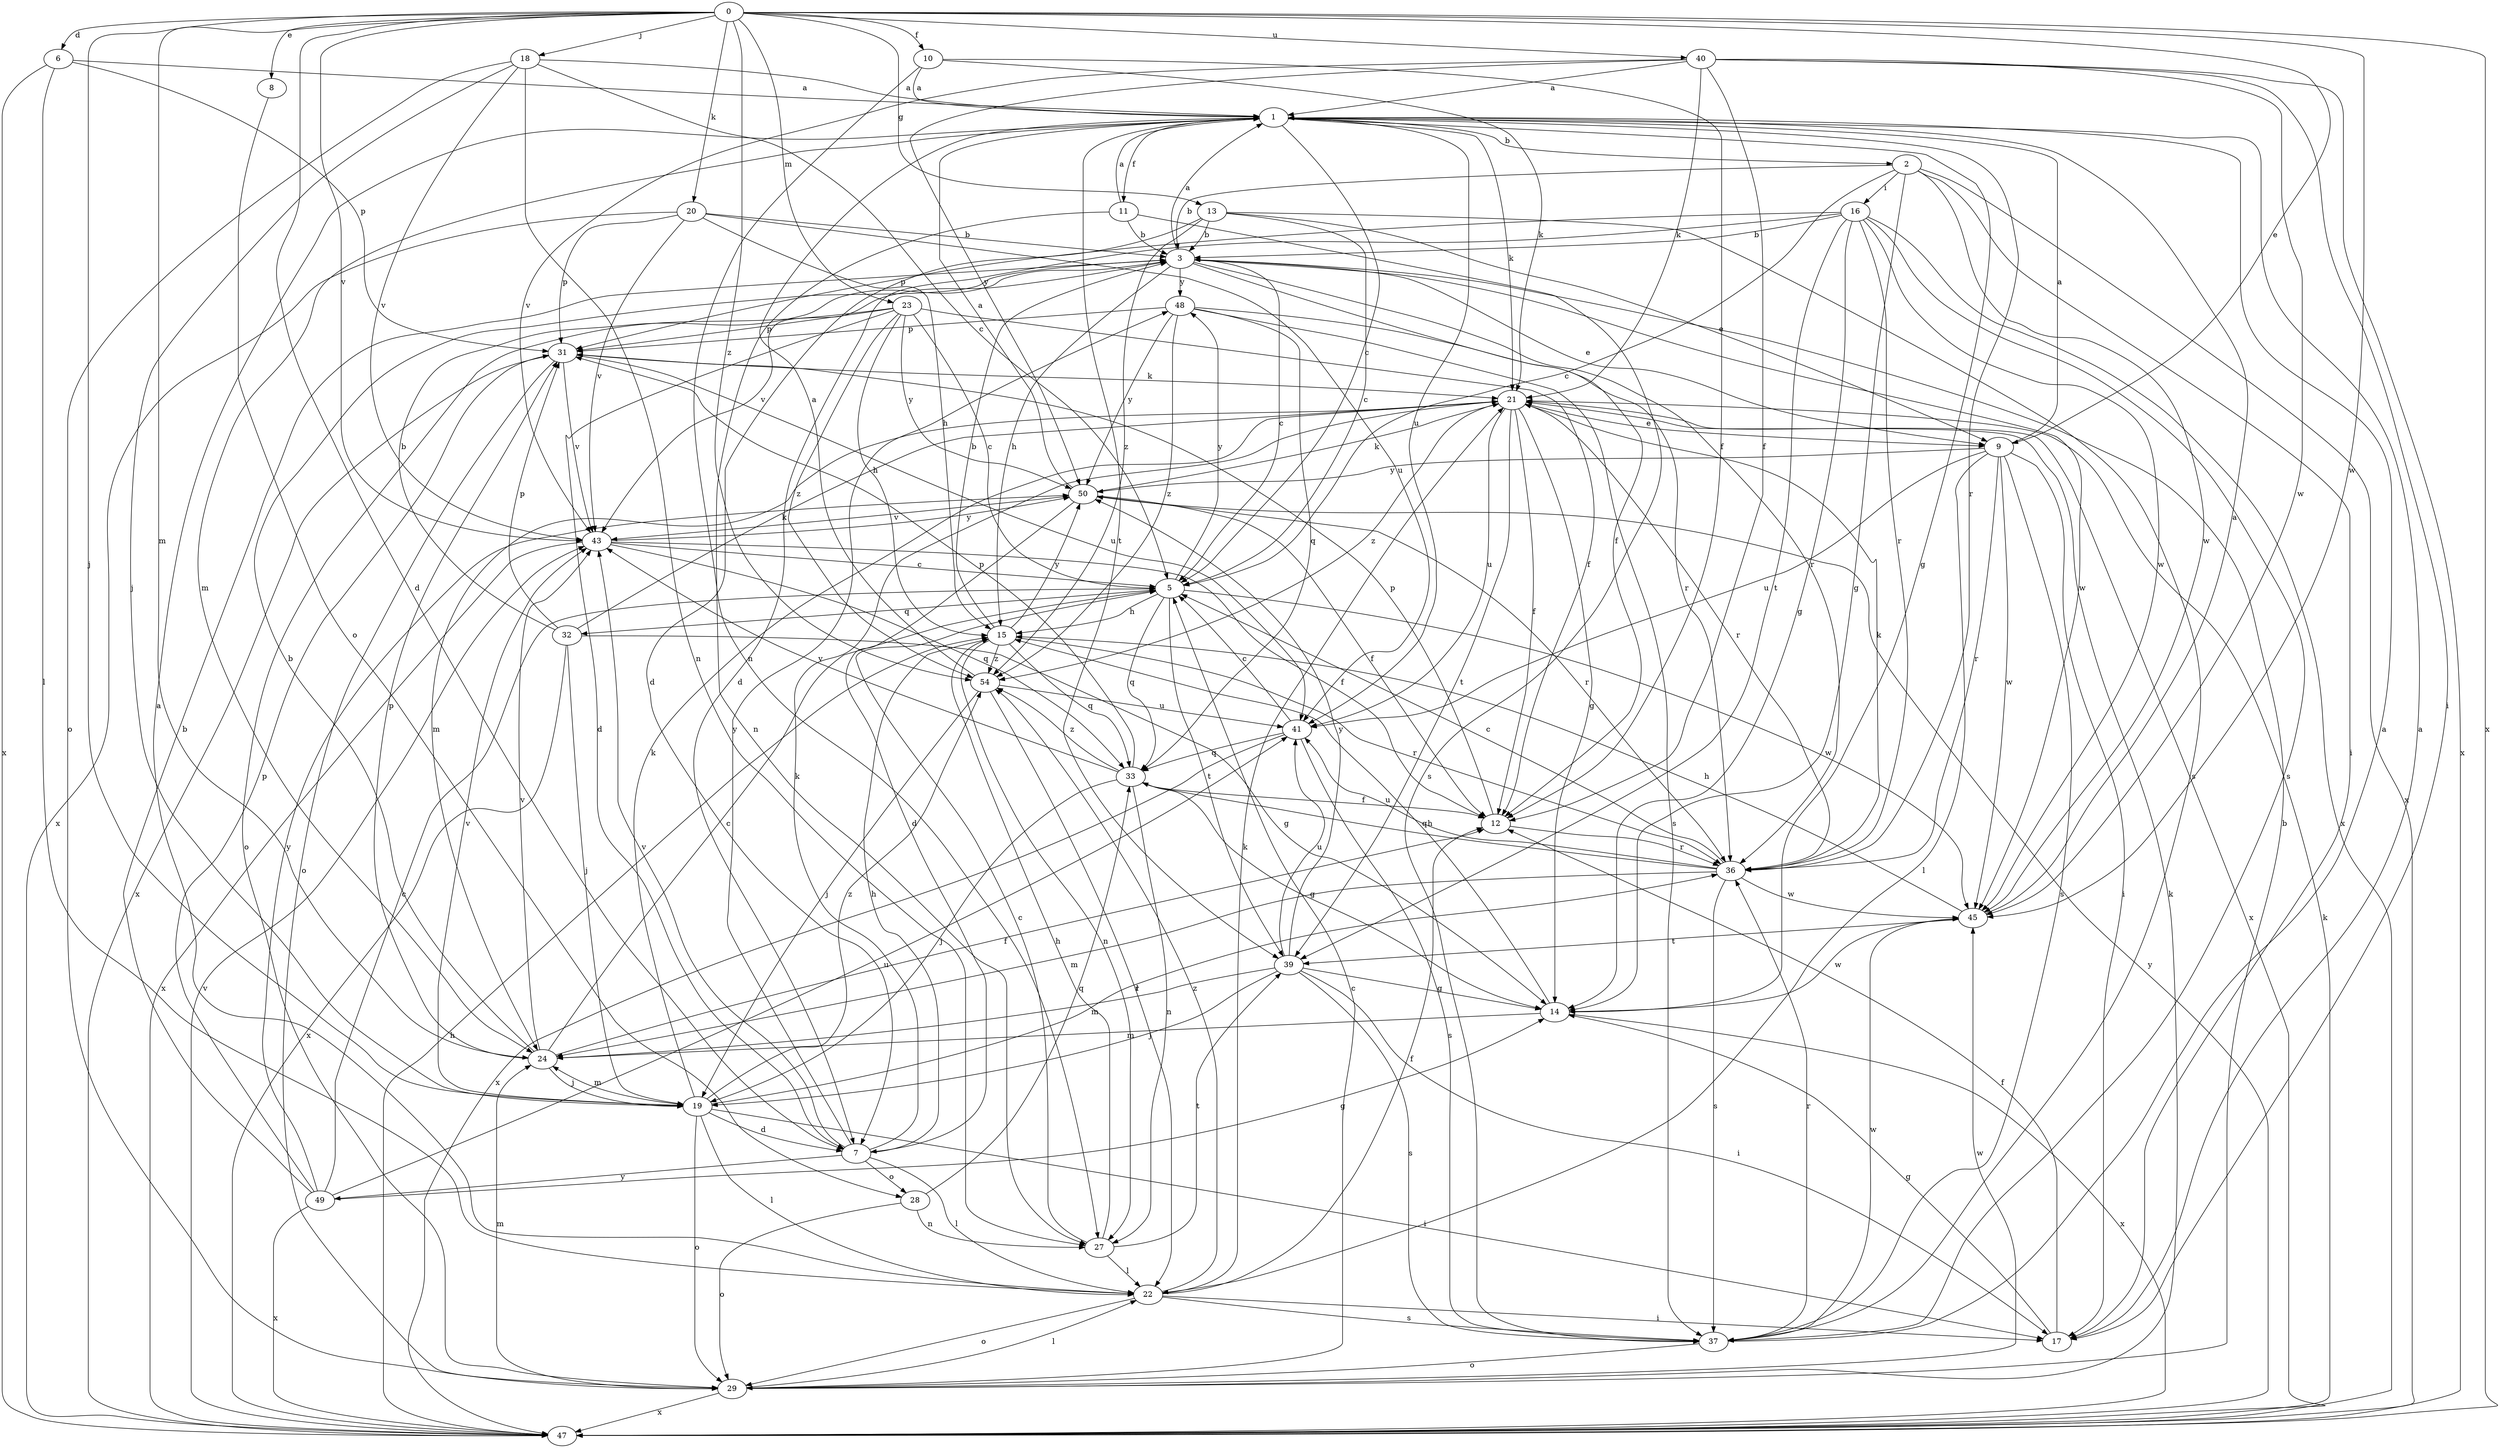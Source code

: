 strict digraph  {
0;
1;
2;
3;
5;
6;
7;
8;
9;
10;
11;
12;
13;
14;
15;
16;
17;
18;
19;
20;
21;
22;
23;
24;
27;
28;
29;
31;
32;
33;
36;
37;
39;
40;
41;
43;
45;
47;
48;
49;
50;
54;
0 -> 6  [label=d];
0 -> 7  [label=d];
0 -> 8  [label=e];
0 -> 9  [label=e];
0 -> 10  [label=f];
0 -> 13  [label=g];
0 -> 18  [label=j];
0 -> 19  [label=j];
0 -> 20  [label=k];
0 -> 23  [label=m];
0 -> 24  [label=m];
0 -> 40  [label=u];
0 -> 43  [label=v];
0 -> 45  [label=w];
0 -> 47  [label=x];
0 -> 54  [label=z];
1 -> 2  [label=b];
1 -> 5  [label=c];
1 -> 11  [label=f];
1 -> 14  [label=g];
1 -> 21  [label=k];
1 -> 24  [label=m];
1 -> 36  [label=r];
1 -> 39  [label=t];
1 -> 41  [label=u];
2 -> 3  [label=b];
2 -> 5  [label=c];
2 -> 14  [label=g];
2 -> 16  [label=i];
2 -> 17  [label=i];
2 -> 45  [label=w];
2 -> 47  [label=x];
3 -> 1  [label=a];
3 -> 5  [label=c];
3 -> 9  [label=e];
3 -> 12  [label=f];
3 -> 15  [label=h];
3 -> 36  [label=r];
3 -> 43  [label=v];
3 -> 45  [label=w];
3 -> 48  [label=y];
5 -> 15  [label=h];
5 -> 32  [label=q];
5 -> 33  [label=q];
5 -> 39  [label=t];
5 -> 45  [label=w];
5 -> 48  [label=y];
6 -> 1  [label=a];
6 -> 22  [label=l];
6 -> 31  [label=p];
6 -> 47  [label=x];
7 -> 15  [label=h];
7 -> 21  [label=k];
7 -> 22  [label=l];
7 -> 28  [label=o];
7 -> 43  [label=v];
7 -> 48  [label=y];
7 -> 49  [label=y];
8 -> 28  [label=o];
9 -> 1  [label=a];
9 -> 17  [label=i];
9 -> 22  [label=l];
9 -> 36  [label=r];
9 -> 37  [label=s];
9 -> 41  [label=u];
9 -> 45  [label=w];
9 -> 50  [label=y];
10 -> 1  [label=a];
10 -> 12  [label=f];
10 -> 21  [label=k];
10 -> 27  [label=n];
11 -> 1  [label=a];
11 -> 3  [label=b];
11 -> 27  [label=n];
11 -> 37  [label=s];
12 -> 31  [label=p];
12 -> 36  [label=r];
13 -> 3  [label=b];
13 -> 5  [label=c];
13 -> 7  [label=d];
13 -> 9  [label=e];
13 -> 37  [label=s];
13 -> 54  [label=z];
14 -> 15  [label=h];
14 -> 24  [label=m];
14 -> 45  [label=w];
14 -> 47  [label=x];
15 -> 3  [label=b];
15 -> 27  [label=n];
15 -> 33  [label=q];
15 -> 36  [label=r];
15 -> 50  [label=y];
15 -> 54  [label=z];
16 -> 3  [label=b];
16 -> 7  [label=d];
16 -> 14  [label=g];
16 -> 31  [label=p];
16 -> 36  [label=r];
16 -> 37  [label=s];
16 -> 39  [label=t];
16 -> 45  [label=w];
16 -> 47  [label=x];
17 -> 1  [label=a];
17 -> 12  [label=f];
17 -> 14  [label=g];
18 -> 1  [label=a];
18 -> 5  [label=c];
18 -> 19  [label=j];
18 -> 27  [label=n];
18 -> 29  [label=o];
18 -> 43  [label=v];
19 -> 7  [label=d];
19 -> 17  [label=i];
19 -> 21  [label=k];
19 -> 22  [label=l];
19 -> 24  [label=m];
19 -> 29  [label=o];
19 -> 36  [label=r];
19 -> 43  [label=v];
19 -> 54  [label=z];
20 -> 3  [label=b];
20 -> 15  [label=h];
20 -> 31  [label=p];
20 -> 41  [label=u];
20 -> 43  [label=v];
20 -> 47  [label=x];
21 -> 9  [label=e];
21 -> 12  [label=f];
21 -> 14  [label=g];
21 -> 24  [label=m];
21 -> 36  [label=r];
21 -> 39  [label=t];
21 -> 41  [label=u];
21 -> 47  [label=x];
21 -> 54  [label=z];
22 -> 1  [label=a];
22 -> 12  [label=f];
22 -> 17  [label=i];
22 -> 21  [label=k];
22 -> 29  [label=o];
22 -> 37  [label=s];
22 -> 54  [label=z];
23 -> 5  [label=c];
23 -> 7  [label=d];
23 -> 12  [label=f];
23 -> 15  [label=h];
23 -> 29  [label=o];
23 -> 31  [label=p];
23 -> 50  [label=y];
23 -> 54  [label=z];
24 -> 3  [label=b];
24 -> 5  [label=c];
24 -> 12  [label=f];
24 -> 19  [label=j];
24 -> 31  [label=p];
24 -> 43  [label=v];
27 -> 5  [label=c];
27 -> 15  [label=h];
27 -> 22  [label=l];
27 -> 39  [label=t];
28 -> 27  [label=n];
28 -> 29  [label=o];
28 -> 33  [label=q];
29 -> 3  [label=b];
29 -> 5  [label=c];
29 -> 21  [label=k];
29 -> 22  [label=l];
29 -> 24  [label=m];
29 -> 45  [label=w];
29 -> 47  [label=x];
31 -> 21  [label=k];
31 -> 29  [label=o];
31 -> 41  [label=u];
31 -> 43  [label=v];
31 -> 47  [label=x];
32 -> 3  [label=b];
32 -> 14  [label=g];
32 -> 19  [label=j];
32 -> 21  [label=k];
32 -> 31  [label=p];
32 -> 47  [label=x];
33 -> 12  [label=f];
33 -> 14  [label=g];
33 -> 19  [label=j];
33 -> 27  [label=n];
33 -> 31  [label=p];
33 -> 43  [label=v];
33 -> 54  [label=z];
36 -> 5  [label=c];
36 -> 21  [label=k];
36 -> 24  [label=m];
36 -> 33  [label=q];
36 -> 37  [label=s];
36 -> 41  [label=u];
36 -> 45  [label=w];
37 -> 1  [label=a];
37 -> 29  [label=o];
37 -> 36  [label=r];
37 -> 45  [label=w];
39 -> 14  [label=g];
39 -> 17  [label=i];
39 -> 19  [label=j];
39 -> 24  [label=m];
39 -> 37  [label=s];
39 -> 41  [label=u];
39 -> 50  [label=y];
40 -> 1  [label=a];
40 -> 12  [label=f];
40 -> 17  [label=i];
40 -> 21  [label=k];
40 -> 43  [label=v];
40 -> 45  [label=w];
40 -> 47  [label=x];
40 -> 50  [label=y];
41 -> 5  [label=c];
41 -> 33  [label=q];
41 -> 37  [label=s];
41 -> 47  [label=x];
43 -> 5  [label=c];
43 -> 12  [label=f];
43 -> 33  [label=q];
43 -> 47  [label=x];
43 -> 50  [label=y];
45 -> 1  [label=a];
45 -> 15  [label=h];
45 -> 39  [label=t];
47 -> 15  [label=h];
47 -> 21  [label=k];
47 -> 43  [label=v];
47 -> 50  [label=y];
48 -> 31  [label=p];
48 -> 33  [label=q];
48 -> 36  [label=r];
48 -> 37  [label=s];
48 -> 50  [label=y];
48 -> 54  [label=z];
49 -> 3  [label=b];
49 -> 5  [label=c];
49 -> 14  [label=g];
49 -> 31  [label=p];
49 -> 41  [label=u];
49 -> 47  [label=x];
49 -> 50  [label=y];
50 -> 1  [label=a];
50 -> 7  [label=d];
50 -> 12  [label=f];
50 -> 21  [label=k];
50 -> 36  [label=r];
50 -> 43  [label=v];
54 -> 1  [label=a];
54 -> 19  [label=j];
54 -> 22  [label=l];
54 -> 41  [label=u];
}
